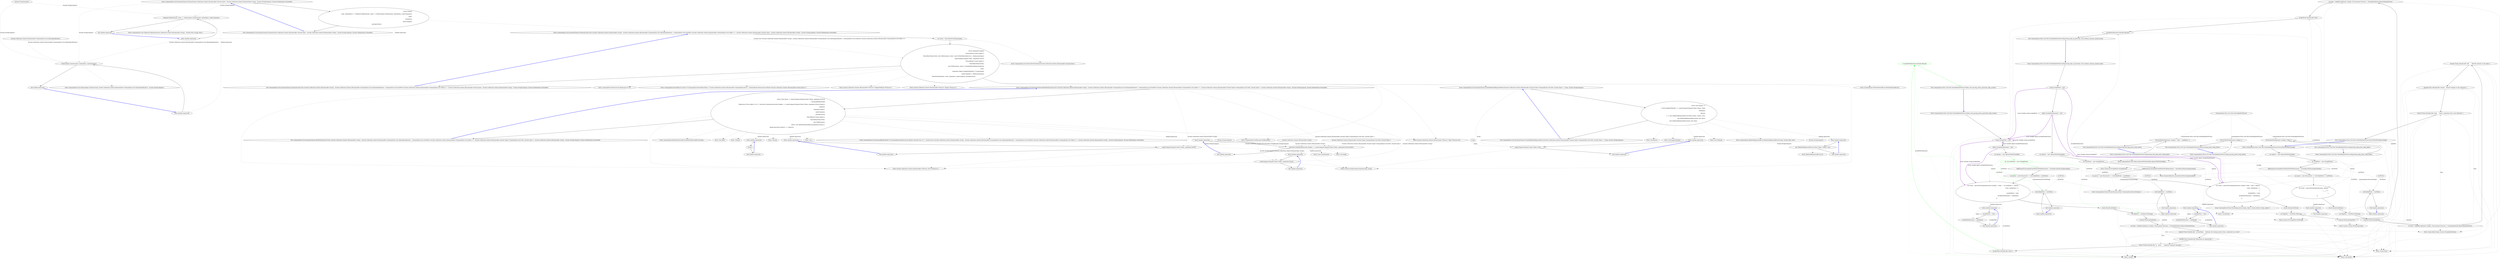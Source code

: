 digraph  {
n62 [label="System.StringComparer", span=""];
n63 [label="System.Collections.Generic.IEnumerable<CommandLine.Core.OptionSpecification>", span=""];
n64 [label="System.Collections.Generic.IEnumerable<string>", span=""];
n65 [label="System.StringComparer", span=""];
n66 [label="System.Collections.Generic.IEnumerable<System.Tuple<CommandLine.Core.Verb, System.Type>>", span=""];
n67 [label=string, span=""];
n68 [label="System.StringComparer", span=""];
n0 [cluster="CommandLine.Core.InstanceChooser.Choose(System.Collections.Generic.IEnumerable<System.Type>, System.Collections.Generic.IEnumerable<string>, System.StringComparer, System.Globalization.CultureInfo)", label="Entry CommandLine.Core.InstanceChooser.Choose(System.Collections.Generic.IEnumerable<System.Type>, System.Collections.Generic.IEnumerable<string>, System.StringComparer, System.Globalization.CultureInfo)", span="12-12"];
n1 [cluster="CommandLine.Core.InstanceChooser.Choose(System.Collections.Generic.IEnumerable<System.Type>, System.Collections.Generic.IEnumerable<string>, System.StringComparer, System.Globalization.CultureInfo)", label="return Choose(\r\n                (args, optionSpecs) => Tokenizer.Tokenize(args, name => NameLookup.Contains(name, optionSpecs, nameComparer)),\r\n                types,\r\n                arguments,\r\n                nameComparer,\r\n                parsingCulture);", span="18-23"];
n5 [cluster="lambda expression", label="Tokenizer.Tokenize(args, name => NameLookup.Contains(name, optionSpecs, nameComparer))", span="19-19"];
n9 [cluster="lambda expression", label="NameLookup.Contains(name, optionSpecs, nameComparer)", span="19-19"];
n2 [cluster="CommandLine.Core.InstanceChooser.Choose(System.Collections.Generic.IEnumerable<System.Type>, System.Collections.Generic.IEnumerable<string>, System.StringComparer, System.Globalization.CultureInfo)", label="Exit CommandLine.Core.InstanceChooser.Choose(System.Collections.Generic.IEnumerable<System.Type>, System.Collections.Generic.IEnumerable<string>, System.StringComparer, System.Globalization.CultureInfo)", span="12-12"];
n3 [cluster="CommandLine.Core.InstanceChooser.Choose(System.Func<System.Collections.Generic.IEnumerable<string>, System.Collections.Generic.IEnumerable<CommandLine.Core.OptionSpecification>, CommandLine.Core.StatePair<System.Collections.Generic.IEnumerable<CommandLine.Core.Token>>>, System.Collections.Generic.IEnumerable<System.Type>, System.Collections.Generic.IEnumerable<string>, System.StringComparer, System.Globalization.CultureInfo)", label="Entry CommandLine.Core.InstanceChooser.Choose(System.Func<System.Collections.Generic.IEnumerable<string>, System.Collections.Generic.IEnumerable<CommandLine.Core.OptionSpecification>, CommandLine.Core.StatePair<System.Collections.Generic.IEnumerable<CommandLine.Core.Token>>>, System.Collections.Generic.IEnumerable<System.Type>, System.Collections.Generic.IEnumerable<string>, System.StringComparer, System.Globalization.CultureInfo)", span="26-26"];
n4 [cluster="lambda expression", label="Entry lambda expression", span="19-19"];
n6 [cluster="lambda expression", label="Exit lambda expression", span="19-19"];
n7 [cluster="CommandLine.Core.Tokenizer.Tokenize(System.Collections.Generic.IEnumerable<string>, System.Func<string, bool>)", label="Entry CommandLine.Core.Tokenizer.Tokenize(System.Collections.Generic.IEnumerable<string>, System.Func<string, bool>)", span="11-11"];
n8 [cluster="lambda expression", label="Entry lambda expression", span="19-19"];
n10 [cluster="lambda expression", label="Exit lambda expression", span="19-19"];
n11 [cluster="CommandLine.Core.NameLookup.Contains(string, System.Collections.Generic.IEnumerable<CommandLine.Core.OptionSpecification>, System.StringComparer)", label="Entry CommandLine.Core.NameLookup.Contains(string, System.Collections.Generic.IEnumerable<CommandLine.Core.OptionSpecification>, System.StringComparer)", span="11-11"];
n12 [cluster="CommandLine.Core.InstanceChooser.Choose(System.Func<System.Collections.Generic.IEnumerable<string>, System.Collections.Generic.IEnumerable<CommandLine.Core.OptionSpecification>, CommandLine.Core.StatePair<System.Collections.Generic.IEnumerable<CommandLine.Core.Token>>>, System.Collections.Generic.IEnumerable<System.Type>, System.Collections.Generic.IEnumerable<string>, System.StringComparer, System.Globalization.CultureInfo)", label="var verbs = Verb.SelectFromTypes(types)", span="33-33"];
n13 [cluster="CommandLine.Core.InstanceChooser.Choose(System.Func<System.Collections.Generic.IEnumerable<string>, System.Collections.Generic.IEnumerable<CommandLine.Core.OptionSpecification>, CommandLine.Core.StatePair<System.Collections.Generic.IEnumerable<CommandLine.Core.Token>>>, System.Collections.Generic.IEnumerable<System.Type>, System.Collections.Generic.IEnumerable<string>, System.StringComparer, System.Globalization.CultureInfo)", label="return arguments.Empty()\r\n                ? ParserResult.Create<object>(\r\n                    ParserResultType.Verbs, new NullInstance(), new[] { new NoVerbSelectedError() }, Maybe.Just(types))\r\n                : nameComparer.Equals(''help'', arguments.First())\r\n                   ? ParserResult.Create<object>(\r\n                        ParserResultType.Verbs,\r\n                        new NullInstance(), new[] { CreateHelpVerbRequestedError(\r\n                            verbs,\r\n                            arguments.Skip(1).SingleOrDefault() ?? string.Empty,\r\n                            nameComparer) }, Maybe.Just(types))\r\n                   : MatchVerb(tokenizer, verbs, arguments, nameComparer, parsingCulture);", span="35-45"];
n15 [cluster="CommandLine.Core.Verb.SelectFromTypes(System.Collections.Generic.IEnumerable<System.Type>)", label="Entry CommandLine.Core.Verb.SelectFromTypes(System.Collections.Generic.IEnumerable<System.Type>)", span="40-40"];
n14 [cluster="CommandLine.Core.InstanceChooser.Choose(System.Func<System.Collections.Generic.IEnumerable<string>, System.Collections.Generic.IEnumerable<CommandLine.Core.OptionSpecification>, CommandLine.Core.StatePair<System.Collections.Generic.IEnumerable<CommandLine.Core.Token>>>, System.Collections.Generic.IEnumerable<System.Type>, System.Collections.Generic.IEnumerable<string>, System.StringComparer, System.Globalization.CultureInfo)", label="Exit CommandLine.Core.InstanceChooser.Choose(System.Func<System.Collections.Generic.IEnumerable<string>, System.Collections.Generic.IEnumerable<CommandLine.Core.OptionSpecification>, CommandLine.Core.StatePair<System.Collections.Generic.IEnumerable<CommandLine.Core.Token>>>, System.Collections.Generic.IEnumerable<System.Type>, System.Collections.Generic.IEnumerable<string>, System.StringComparer, System.Globalization.CultureInfo)", span="26-26"];
n16 [cluster="System.Collections.Generic.IEnumerable<TSource>.Empty<TSource>()", label="Entry System.Collections.Generic.IEnumerable<TSource>.Empty<TSource>()", span="62-62"];
n17 [cluster="CommandLine.NullInstance.NullInstance()", label="Entry CommandLine.NullInstance.NullInstance()", span="9-9"];
n18 [cluster="CommandLine.NoVerbSelectedError.NoVerbSelectedError()", label="Entry CommandLine.NoVerbSelectedError.NoVerbSelectedError()", span="406-406"];
n19 [cluster="CommandLine.Infrastructure.Maybe.Just<T>(T)", label="Entry CommandLine.Infrastructure.Maybe.Just<T>(T)", span="68-68"];
n20 [cluster="CommandLine.ParserResult.Create<T>(CommandLine.ParserResultType, T, System.Collections.Generic.IEnumerable<CommandLine.Error>, CommandLine.Infrastructure.Maybe<System.Collections.Generic.IEnumerable<System.Type>>)", label="Entry CommandLine.ParserResult.Create<T>(CommandLine.ParserResultType, T, System.Collections.Generic.IEnumerable<CommandLine.Error>, CommandLine.Infrastructure.Maybe<System.Collections.Generic.IEnumerable<System.Type>>)", span="105-105"];
n21 [cluster="System.Collections.Generic.IEnumerable<TSource>.First<TSource>()", label="Entry System.Collections.Generic.IEnumerable<TSource>.First<TSource>()", span="0-0"];
n22 [cluster="System.StringComparer.Equals(string, string)", label="Entry System.StringComparer.Equals(string, string)", span="0-0"];
n23 [cluster="System.Collections.Generic.IEnumerable<TSource>.Skip<TSource>(int)", label="Entry System.Collections.Generic.IEnumerable<TSource>.Skip<TSource>(int)", span="0-0"];
n24 [cluster="System.Collections.Generic.IEnumerable<TSource>.SingleOrDefault<TSource>()", label="Entry System.Collections.Generic.IEnumerable<TSource>.SingleOrDefault<TSource>()", span="0-0"];
n25 [cluster="CommandLine.Core.InstanceChooser.CreateHelpVerbRequestedError(System.Collections.Generic.IEnumerable<System.Tuple<CommandLine.Core.Verb, System.Type>>, string, System.StringComparer)", label="Entry CommandLine.Core.InstanceChooser.CreateHelpVerbRequestedError(System.Collections.Generic.IEnumerable<System.Tuple<CommandLine.Core.Verb, System.Type>>, string, System.StringComparer)", span="69-69"];
n26 [cluster="CommandLine.Core.InstanceChooser.MatchVerb(System.Func<System.Collections.Generic.IEnumerable<string>, System.Collections.Generic.IEnumerable<CommandLine.Core.OptionSpecification>, CommandLine.Core.StatePair<System.Collections.Generic.IEnumerable<CommandLine.Core.Token>>>, System.Collections.Generic.IEnumerable<System.Tuple<CommandLine.Core.Verb, System.Type>>, System.Collections.Generic.IEnumerable<string>, System.StringComparer, System.Globalization.CultureInfo)", label="Entry CommandLine.Core.InstanceChooser.MatchVerb(System.Func<System.Collections.Generic.IEnumerable<string>, System.Collections.Generic.IEnumerable<CommandLine.Core.OptionSpecification>, CommandLine.Core.StatePair<System.Collections.Generic.IEnumerable<CommandLine.Core.Token>>>, System.Collections.Generic.IEnumerable<System.Tuple<CommandLine.Core.Verb, System.Type>>, System.Collections.Generic.IEnumerable<string>, System.StringComparer, System.Globalization.CultureInfo)", span="48-48"];
n27 [cluster="CommandLine.Core.InstanceChooser.MatchVerb(System.Func<System.Collections.Generic.IEnumerable<string>, System.Collections.Generic.IEnumerable<CommandLine.Core.OptionSpecification>, CommandLine.Core.StatePair<System.Collections.Generic.IEnumerable<CommandLine.Core.Token>>>, System.Collections.Generic.IEnumerable<System.Tuple<CommandLine.Core.Verb, System.Type>>, System.Collections.Generic.IEnumerable<string>, System.StringComparer, System.Globalization.CultureInfo)", label="return verbs.Any(a => nameComparer.Equals(a.Item1.Name, arguments.First()))\r\n                ? InstanceBuilder.Build(\r\n                    Maybe.Just<Func<object>>(() => Activator.CreateInstance(verbs.Single(v => nameComparer.Equals(v.Item1.Name, arguments.First())).Item2)),\r\n                    tokenizer,\r\n                    arguments.Skip(1),\r\n                    nameComparer,\r\n                    parsingCulture)\r\n                : ParserResult.Create<object>(\r\n                    ParserResultType.Verbs,\r\n                    new NullInstance(),\r\n                    new[] { new BadVerbSelectedError(arguments.First()) },\r\n                    Maybe.Just(verbs.Select(v => v.Item2)));", span="55-66"];
n36 [cluster="lambda expression", label="nameComparer.Equals(a.Item1.Name, arguments.First())", span="55-55"];
n39 [cluster="lambda expression", label="Activator.CreateInstance(verbs.Single(v => nameComparer.Equals(v.Item1.Name, arguments.First())).Item2)", span="57-57"];
n44 [cluster="lambda expression", label="nameComparer.Equals(v.Item1.Name, arguments.First())", span="57-57"];
n28 [cluster="CommandLine.Core.InstanceChooser.MatchVerb(System.Func<System.Collections.Generic.IEnumerable<string>, System.Collections.Generic.IEnumerable<CommandLine.Core.OptionSpecification>, CommandLine.Core.StatePair<System.Collections.Generic.IEnumerable<CommandLine.Core.Token>>>, System.Collections.Generic.IEnumerable<System.Tuple<CommandLine.Core.Verb, System.Type>>, System.Collections.Generic.IEnumerable<string>, System.StringComparer, System.Globalization.CultureInfo)", label="Exit CommandLine.Core.InstanceChooser.MatchVerb(System.Func<System.Collections.Generic.IEnumerable<string>, System.Collections.Generic.IEnumerable<CommandLine.Core.OptionSpecification>, CommandLine.Core.StatePair<System.Collections.Generic.IEnumerable<CommandLine.Core.Token>>>, System.Collections.Generic.IEnumerable<System.Tuple<CommandLine.Core.Verb, System.Type>>, System.Collections.Generic.IEnumerable<string>, System.StringComparer, System.Globalization.CultureInfo)", span="48-48"];
n29 [cluster="Unk.Any", label="Entry Unk.Any", span=""];
n30 [cluster="Unk.>", label="Entry Unk.>", span=""];
n31 [cluster="CommandLine.Core.InstanceBuilder.Build<T>(CommandLine.Infrastructure.Maybe<System.Func<T>>, System.Func<System.Collections.Generic.IEnumerable<string>, System.Collections.Generic.IEnumerable<CommandLine.Core.OptionSpecification>, CommandLine.Core.StatePair<System.Collections.Generic.IEnumerable<CommandLine.Core.Token>>>, System.Collections.Generic.IEnumerable<string>, System.StringComparer, System.Globalization.CultureInfo)", label="Entry CommandLine.Core.InstanceBuilder.Build<T>(CommandLine.Infrastructure.Maybe<System.Func<T>>, System.Func<System.Collections.Generic.IEnumerable<string>, System.Collections.Generic.IEnumerable<CommandLine.Core.OptionSpecification>, CommandLine.Core.StatePair<System.Collections.Generic.IEnumerable<CommandLine.Core.Token>>>, System.Collections.Generic.IEnumerable<string>, System.StringComparer, System.Globalization.CultureInfo)", span="34-34"];
n32 [cluster="CommandLine.BadVerbSelectedError.BadVerbSelectedError(string)", label="Entry CommandLine.BadVerbSelectedError.BadVerbSelectedError(string)", span="342-342"];
n33 [cluster="Unk.Select", label="Entry Unk.Select", span=""];
n34 [cluster="Unk.Just", label="Entry Unk.Just", span=""];
n35 [cluster="lambda expression", label="Entry lambda expression", span="55-55"];
n38 [cluster="lambda expression", label="Entry lambda expression", span="57-57"];
n46 [cluster="lambda expression", label="Entry lambda expression", span="66-66"];
n37 [cluster="lambda expression", label="Exit lambda expression", span="55-55"];
n40 [cluster="lambda expression", label="Exit lambda expression", span="57-57"];
n41 [cluster="Unk.Single", label="Entry Unk.Single", span=""];
n42 [cluster="Unk.CreateInstance", label="Entry Unk.CreateInstance", span=""];
n43 [cluster="lambda expression", label="Entry lambda expression", span="57-57"];
n45 [cluster="lambda expression", label="Exit lambda expression", span="57-57"];
n47 [cluster="lambda expression", label="v.Item2", span="66-66"];
n48 [cluster="lambda expression", label="Exit lambda expression", span="66-66"];
n49 [cluster="CommandLine.Core.InstanceChooser.CreateHelpVerbRequestedError(System.Collections.Generic.IEnumerable<System.Tuple<CommandLine.Core.Verb, System.Type>>, string, System.StringComparer)", label="return verb.Length > 0\r\n                      ? verbs.SingleOrDefault(v => nameComparer.Equals(v.Item1.Name, verb))\r\n                             .ToMaybe()\r\n                             .Return(\r\n                                 v => new HelpVerbRequestedError(v.Item1.Name, v.Item2, true),\r\n                                 new HelpVerbRequestedError(null, null, false))\r\n                      : new HelpVerbRequestedError(null, null, false);", span="74-80"];
n56 [cluster="lambda expression", label="nameComparer.Equals(v.Item1.Name, verb)", span="75-75"];
n50 [cluster="CommandLine.Core.InstanceChooser.CreateHelpVerbRequestedError(System.Collections.Generic.IEnumerable<System.Tuple<CommandLine.Core.Verb, System.Type>>, string, System.StringComparer)", label="Exit CommandLine.Core.InstanceChooser.CreateHelpVerbRequestedError(System.Collections.Generic.IEnumerable<System.Tuple<CommandLine.Core.Verb, System.Type>>, string, System.StringComparer)", span="69-69"];
n51 [cluster="Unk.SingleOrDefault", label="Entry Unk.SingleOrDefault", span=""];
n52 [cluster="Unk.ToMaybe", label="Entry Unk.ToMaybe", span=""];
n53 [cluster="CommandLine.HelpVerbRequestedError.HelpVerbRequestedError(string, System.Type, bool)", label="Entry CommandLine.HelpVerbRequestedError.HelpVerbRequestedError(string, System.Type, bool)", span="368-368"];
n54 [cluster="Unk.Return", label="Entry Unk.Return", span=""];
n55 [cluster="lambda expression", label="Entry lambda expression", span="75-75"];
n58 [cluster="lambda expression", label="Entry lambda expression", span="78-78"];
n57 [cluster="lambda expression", label="Exit lambda expression", span="75-75"];
n59 [cluster="lambda expression", label="new HelpVerbRequestedError(v.Item1.Name, v.Item2, true)", span="78-78"];
n60 [cluster="lambda expression", label="Exit lambda expression", span="78-78"];
n61 [cluster="HelpVerbRequestedError.cstr", label="Entry HelpVerbRequestedError.cstr", span=""];
m1_39 [cluster="Unk.Be", file="SpecificationPropertyRules.cs", label="Entry Unk.Be", span=""];
m1_10 [cluster="CommandLine.Tests.Unit.Text.VerbsHelpTextFixture.Failed_verb_parsing_prints_particular_help_screen()", file="SpecificationPropertyRules.cs", label="Entry CommandLine.Tests.Unit.Text.VerbsHelpTextFixture.Failed_verb_parsing_prints_particular_help_screen()", span="62-62"];
m1_14 [cluster="CommandLine.Tests.Unit.Text.VerbsHelpTextFixture.Failed_verb_parsing_prints_particular_help_screen()", color=green, community=0, file="SpecificationPropertyRules.cs", label="18: var testWriter = new StringWriter()", span="68-68"];
m1_13 [cluster="CommandLine.Tests.Unit.Text.VerbsHelpTextFixture.Failed_verb_parsing_prints_particular_help_screen()", file="SpecificationPropertyRules.cs", label="var options = new OptionsWithVerbsHelp()", span="67-67"];
m1_15 [cluster="CommandLine.Tests.Unit.Text.VerbsHelpTextFixture.Failed_verb_parsing_prints_particular_help_screen()", file="SpecificationPropertyRules.cs", label="ReflectionUtil.AssemblyFromWhichToPullInformation = Assembly.GetExecutingAssembly()", span="69-69"];
m1_16 [cluster="CommandLine.Tests.Unit.Text.VerbsHelpTextFixture.Failed_verb_parsing_prints_particular_help_screen()", file="SpecificationPropertyRules.cs", label="var parser = new Parser(with => with.HelpWriter = testWriter)", span="70-70"];
m1_19 [cluster="CommandLine.Tests.Unit.Text.VerbsHelpTextFixture.Failed_verb_parsing_prints_particular_help_screen()", file="SpecificationPropertyRules.cs", label="var helpText = testWriter.ToString()", span="80-80"];
m1_26 [cluster="CommandLine.Tests.Unit.Text.VerbsHelpTextFixture.Failed_verb_parsing_prints_particular_help_screen()", color=green, community=0, file="SpecificationPropertyRules.cs", label="0: invokedVerbInstance.Should().Be(null)", span="89-89"];
m1_17 [cluster="CommandLine.Tests.Unit.Text.VerbsHelpTextFixture.Failed_verb_parsing_prints_particular_help_screen()", file="SpecificationPropertyRules.cs", label="var result = parser.ParseArguments(new string[] { ''clone'', ''--no_hardlinks'' }, options,\r\n                (verb, subOptions) =>\r\n                    {\r\n                        invokedVerb = verb;\r\n                        invokedVerbInstance = subOptions;\r\n                    })", span="71-76"];
m1_25 [cluster="CommandLine.Tests.Unit.Text.VerbsHelpTextFixture.Failed_verb_parsing_prints_particular_help_screen()", file="SpecificationPropertyRules.cs", label="invokedVerb.Should().Be(''clone'')", span="88-88"];
m1_12 [cluster="CommandLine.Tests.Unit.Text.VerbsHelpTextFixture.Failed_verb_parsing_prints_particular_help_screen()", file="SpecificationPropertyRules.cs", label="object invokedVerbInstance = null", span="65-65"];
m1_18 [cluster="CommandLine.Tests.Unit.Text.VerbsHelpTextFixture.Failed_verb_parsing_prints_particular_help_screen()", file="SpecificationPropertyRules.cs", label="result.Should().BeFalse()", span="78-78"];
m1_20 [cluster="CommandLine.Tests.Unit.Text.VerbsHelpTextFixture.Failed_verb_parsing_prints_particular_help_screen()", file="SpecificationPropertyRules.cs", label="Console.WriteLine(helpText)", span="81-81"];
m1_21 [cluster="CommandLine.Tests.Unit.Text.VerbsHelpTextFixture.Failed_verb_parsing_prints_particular_help_screen()", file="SpecificationPropertyRules.cs", label="var lines = helpText.Split(new string[] { Environment.NewLine }, StringSplitOptions.RemoveEmptyEntries)", span="82-82"];
m1_11 [cluster="CommandLine.Tests.Unit.Text.VerbsHelpTextFixture.Failed_verb_parsing_prints_particular_help_screen()", file="SpecificationPropertyRules.cs", label="string invokedVerb = null", span="64-64"];
m1_24 [cluster="CommandLine.Tests.Unit.Text.VerbsHelpTextFixture.Failed_verb_parsing_prints_particular_help_screen()", file="SpecificationPropertyRules.cs", label="lines[7].Trim().Should().Be(''-q, --quiet       Suppress summary message.'')", span="86-86"];
m1_22 [cluster="CommandLine.Tests.Unit.Text.VerbsHelpTextFixture.Failed_verb_parsing_prints_particular_help_screen()", file="SpecificationPropertyRules.cs", label="lines[5].Trim().Should().Be(''--no-hardlinks    Optimize the cloning process from a repository on a local'')", span="84-84"];
m1_23 [cluster="CommandLine.Tests.Unit.Text.VerbsHelpTextFixture.Failed_verb_parsing_prints_particular_help_screen()", file="SpecificationPropertyRules.cs", label="lines[6].Trim().Should().Be(''filesystem by copying files.'')", span="85-85"];
m1_27 [cluster="CommandLine.Tests.Unit.Text.VerbsHelpTextFixture.Failed_verb_parsing_prints_particular_help_screen()", file="SpecificationPropertyRules.cs", label="Exit CommandLine.Tests.Unit.Text.VerbsHelpTextFixture.Failed_verb_parsing_prints_particular_help_screen()", span="62-62"];
m1_3 [cluster="CommandLine.Tests.Unit.Text.VerbsHelpTextFixture.DoCoreTestForIndex(string[])", file="SpecificationPropertyRules.cs", label="Entry CommandLine.Tests.Unit.Text.VerbsHelpTextFixture.DoCoreTestForIndex(string[])", span="121-121"];
m1_70 [cluster="CommandLine.Tests.Unit.Text.VerbsHelpTextFixture.DoCoreTestForIndex(string[])", file="SpecificationPropertyRules.cs", label="var testWriter = new StringWriter()", span="124-124"];
m1_74 [cluster="CommandLine.Tests.Unit.Text.VerbsHelpTextFixture.DoCoreTestForIndex(string[])", file="SpecificationPropertyRules.cs", label="result.Should().BeFalse()", span="132-132"];
m1_78 [cluster="CommandLine.Tests.Unit.Text.VerbsHelpTextFixture.DoCoreTestForIndex(string[])", file="SpecificationPropertyRules.cs", label="lines[5].Trim().Should().Be(''add       Add file contents to the index.'')", span="138-138"];
m1_79 [cluster="CommandLine.Tests.Unit.Text.VerbsHelpTextFixture.DoCoreTestForIndex(string[])", file="SpecificationPropertyRules.cs", label="lines[6].Trim().Should().Be(''commit    Record changes to the repository.'')", span="139-139"];
m1_80 [cluster="CommandLine.Tests.Unit.Text.VerbsHelpTextFixture.DoCoreTestForIndex(string[])", file="SpecificationPropertyRules.cs", label="lines[7].Trim().Should().Be(''clone     Clone a repository into a new directory.'')", span="140-140"];
m1_69 [cluster="CommandLine.Tests.Unit.Text.VerbsHelpTextFixture.DoCoreTestForIndex(string[])", file="SpecificationPropertyRules.cs", label="var options = new OptionsWithVerbsHelp()", span="123-123"];
m1_71 [cluster="CommandLine.Tests.Unit.Text.VerbsHelpTextFixture.DoCoreTestForIndex(string[])", file="SpecificationPropertyRules.cs", label="ReflectionUtil.AssemblyFromWhichToPullInformation = Assembly.GetExecutingAssembly()", span="125-125"];
m1_72 [cluster="CommandLine.Tests.Unit.Text.VerbsHelpTextFixture.DoCoreTestForIndex(string[])", file="SpecificationPropertyRules.cs", label="var parser = new Parser(with => with.HelpWriter = testWriter)", span="126-126"];
m1_75 [cluster="CommandLine.Tests.Unit.Text.VerbsHelpTextFixture.DoCoreTestForIndex(string[])", file="SpecificationPropertyRules.cs", label="var helpText = testWriter.ToString()", span="134-134"];
m1_73 [cluster="CommandLine.Tests.Unit.Text.VerbsHelpTextFixture.DoCoreTestForIndex(string[])", file="SpecificationPropertyRules.cs", label="var result = parser.ParseArguments(args, options,\r\n                (_, __) =>\r\n                    {\r\n                    })", span="127-130"];
m1_77 [cluster="CommandLine.Tests.Unit.Text.VerbsHelpTextFixture.DoCoreTestForIndex(string[])", file="SpecificationPropertyRules.cs", label="var lines = helpText.Split(new string[] { Environment.NewLine }, StringSplitOptions.RemoveEmptyEntries)", span="136-136"];
m1_76 [cluster="CommandLine.Tests.Unit.Text.VerbsHelpTextFixture.DoCoreTestForIndex(string[])", file="SpecificationPropertyRules.cs", label="Console.WriteLine(helpText)", span="135-135"];
m1_81 [cluster="CommandLine.Tests.Unit.Text.VerbsHelpTextFixture.DoCoreTestForIndex(string[])", file="SpecificationPropertyRules.cs", label="Exit CommandLine.Tests.Unit.Text.VerbsHelpTextFixture.DoCoreTestForIndex(string[])", span="121-121"];
m1_35 [cluster="System.IO.StringWriter.ToString()", file="SpecificationPropertyRules.cs", label="Entry System.IO.StringWriter.ToString()", span="0-0"];
m1_29 [cluster="System.IO.StringWriter.StringWriter()", file="SpecificationPropertyRules.cs", label="Entry System.IO.StringWriter.StringWriter()", span="0-0"];
m1_30 [cluster="System.Reflection.Assembly.GetExecutingAssembly()", file="SpecificationPropertyRules.cs", label="Entry System.Reflection.Assembly.GetExecutingAssembly()", span="0-0"];
m1_31 [cluster="CommandLine.Parser.Parser(System.Action<CommandLine.ParserSettings>)", file="SpecificationPropertyRules.cs", label="Entry CommandLine.Parser.Parser(System.Action<CommandLine.ParserSettings>)", span="86-86"];
m1_4 [cluster="CommandLine.Tests.Unit.Text.VerbsHelpTextFixture.Requesting_help_prints_help_index()", file="SpecificationPropertyRules.cs", label="Entry CommandLine.Tests.Unit.Text.VerbsHelpTextFixture.Requesting_help_prints_help_index()", span="50-50"];
m1_5 [cluster="CommandLine.Tests.Unit.Text.VerbsHelpTextFixture.Requesting_help_prints_help_index()", file="SpecificationPropertyRules.cs", label="DoCoreTestForIndex(new string[] {''help''})", span="52-52"];
m1_6 [cluster="CommandLine.Tests.Unit.Text.VerbsHelpTextFixture.Requesting_help_prints_help_index()", file="SpecificationPropertyRules.cs", label="Exit CommandLine.Tests.Unit.Text.VerbsHelpTextFixture.Requesting_help_prints_help_index()", span="50-50"];
m1_38 [cluster="string.Trim()", file="SpecificationPropertyRules.cs", label="Entry string.Trim()", span="0-0"];
m1_34 [cluster="Unk.BeFalse", file="SpecificationPropertyRules.cs", label="Entry Unk.BeFalse", span=""];
m1_85 [cluster="lambda expression", file="SpecificationPropertyRules.cs", label="Entry lambda expression", span="128-130"];
m1_41 [cluster="lambda expression", file="SpecificationPropertyRules.cs", label="with.HelpWriter = testWriter", span="70-70"];
m1_40 [cluster="lambda expression", file="SpecificationPropertyRules.cs", label="Entry lambda expression", span="70-70"];
m1_42 [cluster="lambda expression", file="SpecificationPropertyRules.cs", label="Exit lambda expression", span="70-70"];
m1_43 [cluster="lambda expression", file="SpecificationPropertyRules.cs", label="Entry lambda expression", span="72-76"];
m1_63 [cluster="lambda expression", file="SpecificationPropertyRules.cs", label="with.HelpWriter = testWriter", span="102-102"];
m1_83 [cluster="lambda expression", file="SpecificationPropertyRules.cs", label="with.HelpWriter = testWriter", span="126-126"];
m1_46 [cluster="lambda expression", file="SpecificationPropertyRules.cs", label="Exit lambda expression", span="72-76"];
m1_44 [cluster="lambda expression", file="SpecificationPropertyRules.cs", label="invokedVerb = verb", span="74-74"];
m1_45 [cluster="lambda expression", file="SpecificationPropertyRules.cs", label="invokedVerbInstance = subOptions", span="75-75"];
m1_62 [cluster="lambda expression", file="SpecificationPropertyRules.cs", label="Entry lambda expression", span="102-102"];
m1_64 [cluster="lambda expression", file="SpecificationPropertyRules.cs", label="Exit lambda expression", span="102-102"];
m1_82 [cluster="lambda expression", file="SpecificationPropertyRules.cs", label="Entry lambda expression", span="126-126"];
m1_84 [cluster="lambda expression", file="SpecificationPropertyRules.cs", label="Exit lambda expression", span="126-126"];
m1_65 [cluster="lambda expression", file="SpecificationPropertyRules.cs", label="Entry lambda expression", span="104-108"];
m1_68 [cluster="lambda expression", file="SpecificationPropertyRules.cs", label="Exit lambda expression", span="104-108"];
m1_66 [cluster="lambda expression", file="SpecificationPropertyRules.cs", label="invokedVerb = verb", span="106-106"];
m1_67 [cluster="lambda expression", file="SpecificationPropertyRules.cs", label="invokedVerbInstance = subOptions", span="107-107"];
m1_86 [cluster="lambda expression", file="SpecificationPropertyRules.cs", label="Exit lambda expression", span="128-130"];
m1_47 [cluster="CommandLine.Tests.Unit.Text.VerbsHelpTextFixture.Requesting_help_of_particular_verb_without_instance_should_work()", file="SpecificationPropertyRules.cs", label="Entry CommandLine.Tests.Unit.Text.VerbsHelpTextFixture.Requesting_help_of_particular_verb_without_instance_should_work()", span="94-94"];
m1_51 [cluster="CommandLine.Tests.Unit.Text.VerbsHelpTextFixture.Requesting_help_of_particular_verb_without_instance_should_work()", file="SpecificationPropertyRules.cs", label="var testWriter = new StringWriter()", span="100-100"];
m1_55 [cluster="CommandLine.Tests.Unit.Text.VerbsHelpTextFixture.Requesting_help_of_particular_verb_without_instance_should_work()", file="SpecificationPropertyRules.cs", label="result.Should().BeFalse()", span="110-110"];
m1_59 [cluster="CommandLine.Tests.Unit.Text.VerbsHelpTextFixture.Requesting_help_of_particular_verb_without_instance_should_work()", file="SpecificationPropertyRules.cs", label="invokedVerb.Should().Be(''help'')", span="116-116"];
m1_60 [cluster="CommandLine.Tests.Unit.Text.VerbsHelpTextFixture.Requesting_help_of_particular_verb_without_instance_should_work()", file="SpecificationPropertyRules.cs", label="invokedVerbInstance.Should().Be(null)", span="117-117"];
m1_50 [cluster="CommandLine.Tests.Unit.Text.VerbsHelpTextFixture.Requesting_help_of_particular_verb_without_instance_should_work()", file="SpecificationPropertyRules.cs", label="var options = new OptionsWithVerbsHelp()", span="99-99"];
m1_52 [cluster="CommandLine.Tests.Unit.Text.VerbsHelpTextFixture.Requesting_help_of_particular_verb_without_instance_should_work()", file="SpecificationPropertyRules.cs", label="ReflectionUtil.AssemblyFromWhichToPullInformation = Assembly.GetExecutingAssembly()", span="101-101"];
m1_53 [cluster="CommandLine.Tests.Unit.Text.VerbsHelpTextFixture.Requesting_help_of_particular_verb_without_instance_should_work()", file="SpecificationPropertyRules.cs", label="var parser = new Parser(with => with.HelpWriter = testWriter)", span="102-102"];
m1_56 [cluster="CommandLine.Tests.Unit.Text.VerbsHelpTextFixture.Requesting_help_of_particular_verb_without_instance_should_work()", file="SpecificationPropertyRules.cs", label="var helpText = testWriter.ToString()", span="112-112"];
m1_48 [cluster="CommandLine.Tests.Unit.Text.VerbsHelpTextFixture.Requesting_help_of_particular_verb_without_instance_should_work()", file="SpecificationPropertyRules.cs", label="string invokedVerb = null", span="96-96"];
m1_49 [cluster="CommandLine.Tests.Unit.Text.VerbsHelpTextFixture.Requesting_help_of_particular_verb_without_instance_should_work()", file="SpecificationPropertyRules.cs", label="object invokedVerbInstance = null", span="97-97"];
m1_54 [cluster="CommandLine.Tests.Unit.Text.VerbsHelpTextFixture.Requesting_help_of_particular_verb_without_instance_should_work()", file="SpecificationPropertyRules.cs", label="var result = parser.ParseArguments(new string[] {''help'', ''add''}, options,\r\n                (verb, subOptions) =>\r\n                    {\r\n                        invokedVerb = verb;\r\n                        invokedVerbInstance = subOptions;\r\n                    })", span="103-108"];
m1_58 [cluster="CommandLine.Tests.Unit.Text.VerbsHelpTextFixture.Requesting_help_of_particular_verb_without_instance_should_work()", file="SpecificationPropertyRules.cs", label="var lines = helpText.Split(new string[] { Environment.NewLine }, StringSplitOptions.RemoveEmptyEntries)", span="114-114"];
m1_57 [cluster="CommandLine.Tests.Unit.Text.VerbsHelpTextFixture.Requesting_help_of_particular_verb_without_instance_should_work()", file="SpecificationPropertyRules.cs", label="Console.WriteLine(helpText)", span="113-113"];
m1_61 [cluster="CommandLine.Tests.Unit.Text.VerbsHelpTextFixture.Requesting_help_of_particular_verb_without_instance_should_work()", file="SpecificationPropertyRules.cs", label="Exit CommandLine.Tests.Unit.Text.VerbsHelpTextFixture.Requesting_help_of_particular_verb_without_instance_should_work()", span="94-94"];
m1_32 [cluster="CommandLine.Parser.ParseArguments(string[], object, System.Action<string, object>)", file="SpecificationPropertyRules.cs", label="Entry CommandLine.Parser.ParseArguments(string[], object, System.Action<string, object>)", span="162-162"];
m1_7 [cluster="CommandLine.Tests.Unit.Text.VerbsHelpTextFixture.Requesting_bad_help_prints_help_index()", file="SpecificationPropertyRules.cs", label="Entry CommandLine.Tests.Unit.Text.VerbsHelpTextFixture.Requesting_bad_help_prints_help_index()", span="56-56"];
m1_8 [cluster="CommandLine.Tests.Unit.Text.VerbsHelpTextFixture.Requesting_bad_help_prints_help_index()", file="SpecificationPropertyRules.cs", label="DoCoreTestForIndex(new string[] { ''help'', ''undefined'' })", span="58-58"];
m1_9 [cluster="CommandLine.Tests.Unit.Text.VerbsHelpTextFixture.Requesting_bad_help_prints_help_index()", file="SpecificationPropertyRules.cs", label="Exit CommandLine.Tests.Unit.Text.VerbsHelpTextFixture.Requesting_bad_help_prints_help_index()", span="56-56"];
m1_0 [cluster="CommandLine.Tests.Unit.Text.VerbsHelpTextFixture.Failed_parsing_prints_help_index()", file="SpecificationPropertyRules.cs", label="Entry CommandLine.Tests.Unit.Text.VerbsHelpTextFixture.Failed_parsing_prints_help_index()", span="44-44"];
m1_1 [cluster="CommandLine.Tests.Unit.Text.VerbsHelpTextFixture.Failed_parsing_prints_help_index()", file="SpecificationPropertyRules.cs", label="DoCoreTestForIndex(new string[] {})", span="46-46"];
m1_2 [cluster="CommandLine.Tests.Unit.Text.VerbsHelpTextFixture.Failed_parsing_prints_help_index()", file="SpecificationPropertyRules.cs", label="Exit CommandLine.Tests.Unit.Text.VerbsHelpTextFixture.Failed_parsing_prints_help_index()", span="44-44"];
m1_37 [cluster="string.Split(string[], System.StringSplitOptions)", file="SpecificationPropertyRules.cs", label="Entry string.Split(string[], System.StringSplitOptions)", span="0-0"];
m1_33 [cluster="Unk.Should", file="SpecificationPropertyRules.cs", label="Entry Unk.Should", span=""];
m1_36 [cluster="System.Console.WriteLine(string)", file="SpecificationPropertyRules.cs", label="Entry System.Console.WriteLine(string)", span="0-0"];
m1_28 [cluster="CommandLine.Tests.Fakes.OptionsWithVerbsHelp.OptionsWithVerbsHelp()", file="SpecificationPropertyRules.cs", label="Entry CommandLine.Tests.Fakes.OptionsWithVerbsHelp.OptionsWithVerbsHelp()", span="80-80"];
m1_88 [file="SpecificationPropertyRules.cs", label=testWriter, span=""];
m1_89 [file="SpecificationPropertyRules.cs", label=testWriter, span=""];
m1_90 [file="SpecificationPropertyRules.cs", label=testWriter, span=""];
m1_87 [file="SpecificationPropertyRules.cs", label="CommandLine.Tests.Unit.Text.VerbsHelpTextFixture", span=""];
n62 -> n5  [color=darkseagreen4, key=1, label="System.StringComparer", style=dashed];
n62 -> n9  [color=darkseagreen4, key=1, label="System.StringComparer", style=dashed];
n63 -> n9  [color=darkseagreen4, key=1, label="System.Collections.Generic.IEnumerable<CommandLine.Core.OptionSpecification>", style=dashed];
n64 -> n36  [color=darkseagreen4, key=1, label="System.Collections.Generic.IEnumerable<string>", style=dashed];
n64 -> n39  [color=darkseagreen4, key=1, label="System.Collections.Generic.IEnumerable<string>", style=dashed];
n64 -> n44  [color=darkseagreen4, key=1, label="System.Collections.Generic.IEnumerable<string>", style=dashed];
n65 -> n36  [color=darkseagreen4, key=1, label="System.StringComparer", style=dashed];
n65 -> n39  [color=darkseagreen4, key=1, label="System.StringComparer", style=dashed];
n65 -> n44  [color=darkseagreen4, key=1, label="System.StringComparer", style=dashed];
n66 -> n39  [color=darkseagreen4, key=1, label="System.Collections.Generic.IEnumerable<System.Tuple<CommandLine.Core.Verb, System.Type>>", style=dashed];
n67 -> n56  [color=darkseagreen4, key=1, label=string, style=dashed];
n68 -> n56  [color=darkseagreen4, key=1, label="System.StringComparer", style=dashed];
n0 -> n1  [key=0, style=solid];
n0 -> n5  [color=darkseagreen4, key=1, label="System.StringComparer", style=dashed];
n0 -> n9  [color=darkseagreen4, key=1, label="System.StringComparer", style=dashed];
n1 -> n2  [key=0, style=solid];
n1 -> n3  [key=2, style=dotted];
n1 -> n4  [color=darkseagreen4, key=1, label="lambda expression", style=dashed];
n5 -> n6  [key=0, style=solid];
n5 -> n7  [key=2, style=dotted];
n5 -> n8  [color=darkseagreen4, key=1, label="lambda expression", style=dashed];
n9 -> n10  [key=0, style=solid];
n9 -> n11  [key=2, style=dotted];
n2 -> n0  [color=blue, key=0, style=bold];
n3 -> n12  [key=0, style=solid];
n3 -> n13  [color=darkseagreen4, key=1, label="System.Func<System.Collections.Generic.IEnumerable<string>, System.Collections.Generic.IEnumerable<CommandLine.Core.OptionSpecification>, CommandLine.Core.StatePair<System.Collections.Generic.IEnumerable<CommandLine.Core.Token>>>", style=dashed];
n4 -> n5  [key=0, style=solid];
n4 -> n9  [color=darkseagreen4, key=1, label="System.Collections.Generic.IEnumerable<CommandLine.Core.OptionSpecification>", style=dashed];
n6 -> n4  [color=blue, key=0, style=bold];
n8 -> n9  [key=0, style=solid];
n10 -> n8  [color=blue, key=0, style=bold];
n12 -> n13  [key=0, style=solid];
n12 -> n15  [key=2, style=dotted];
n13 -> n14  [key=0, style=solid];
n13 -> n16  [key=2, style=dotted];
n13 -> n17  [key=2, style=dotted];
n13 -> n18  [key=2, style=dotted];
n13 -> n19  [key=2, style=dotted];
n13 -> n20  [key=2, style=dotted];
n13 -> n21  [key=2, style=dotted];
n13 -> n22  [key=2, style=dotted];
n13 -> n23  [key=2, style=dotted];
n13 -> n24  [key=2, style=dotted];
n13 -> n25  [key=2, style=dotted];
n13 -> n26  [key=2, style=dotted];
n14 -> n3  [color=blue, key=0, style=bold];
n25 -> n49  [key=0, style=solid];
n25 -> n56  [color=darkseagreen4, key=1, label=string, style=dashed];
n26 -> n27  [key=0, style=solid];
n26 -> n36  [color=darkseagreen4, key=1, label="System.Collections.Generic.IEnumerable<string>", style=dashed];
n26 -> n39  [color=darkseagreen4, key=1, label="System.Collections.Generic.IEnumerable<System.Tuple<CommandLine.Core.Verb, System.Type>>", style=dashed];
n26 -> n44  [color=darkseagreen4, key=1, label="System.Collections.Generic.IEnumerable<string>", style=dashed];
n27 -> n28  [key=0, style=solid];
n27 -> n29  [key=2, style=dotted];
n27 -> n30  [key=2, style=dotted];
n27 -> n23  [key=2, style=dotted];
n27 -> n31  [key=2, style=dotted];
n27 -> n17  [key=2, style=dotted];
n27 -> n32  [key=2, style=dotted];
n27 -> n21  [key=2, style=dotted];
n27 -> n33  [key=2, style=dotted];
n27 -> n34  [key=2, style=dotted];
n27 -> n35  [color=darkseagreen4, key=1, label="lambda expression", style=dashed];
n27 -> n38  [color=darkseagreen4, key=1, label="lambda expression", style=dashed];
n27 -> n46  [color=darkseagreen4, key=1, label="lambda expression", style=dashed];
n36 -> n37  [key=0, style=solid];
n36 -> n21  [key=2, style=dotted];
n36 -> n22  [key=2, style=dotted];
n39 -> n40  [key=0, style=solid];
n39 -> n41  [key=2, style=dotted];
n39 -> n42  [key=2, style=dotted];
n39 -> n43  [color=darkseagreen4, key=1, label="lambda expression", style=dashed];
n44 -> n45  [key=0, style=solid];
n44 -> n21  [key=2, style=dotted];
n44 -> n22  [key=2, style=dotted];
n28 -> n26  [color=blue, key=0, style=bold];
n35 -> n36  [key=0, style=solid];
n38 -> n39  [key=0, style=solid];
n46 -> n47  [key=0, style=solid];
n37 -> n35  [color=blue, key=0, style=bold];
n40 -> n38  [color=blue, key=0, style=bold];
n43 -> n44  [key=0, style=solid];
n45 -> n43  [color=blue, key=0, style=bold];
n47 -> n48  [key=0, style=solid];
n48 -> n46  [color=blue, key=0, style=bold];
n49 -> n50  [key=0, style=solid];
n49 -> n51  [key=2, style=dotted];
n49 -> n52  [key=2, style=dotted];
n49 -> n53  [key=2, style=dotted];
n49 -> n54  [key=2, style=dotted];
n49 -> n55  [color=darkseagreen4, key=1, label="lambda expression", style=dashed];
n49 -> n58  [color=darkseagreen4, key=1, label="lambda expression", style=dashed];
n56 -> n57  [key=0, style=solid];
n56 -> n22  [key=2, style=dotted];
n50 -> n25  [color=blue, key=0, style=bold];
n55 -> n56  [key=0, style=solid];
n58 -> n59  [key=0, style=solid];
n57 -> n55  [color=blue, key=0, style=bold];
n59 -> n60  [key=0, style=solid];
n59 -> n61  [key=2, style=dotted];
n60 -> n58  [color=blue, key=0, style=bold];
m1_10 -> m1_11  [key=0, style=solid];
m1_14 -> m1_15  [color=green, key=0, style=solid];
m1_14 -> m1_29  [color=green, key=2, style=dotted];
m1_14 -> m1_16  [color=green, key=1, label=testWriter, style=dashed];
m1_14 -> m1_41  [color=green, key=1, label=testWriter, style=dashed];
m1_14 -> m1_19  [color=green, key=1, label=testWriter, style=dashed];
m1_13 -> m1_14  [color=green, key=0, style=solid];
m1_13 -> m1_28  [key=2, style=dotted];
m1_13 -> m1_17  [color=darkseagreen4, key=1, label=options, style=dashed];
m1_15 -> m1_16  [key=0, style=solid];
m1_15 -> m1_30  [key=2, style=dotted];
m1_16 -> m1_17  [key=0, style=solid];
m1_16 -> m1_31  [key=2, style=dotted];
m1_16 -> m1_41  [color=darkseagreen4, key=1, label="CommandLine.ParserSettings", style=dashed];
m1_19 -> m1_20  [key=0, style=solid];
m1_19 -> m1_35  [key=2, style=dotted];
m1_19 -> m1_21  [color=darkseagreen4, key=1, label=helpText, style=dashed];
m1_26 -> m1_27  [color=green, key=0, style=solid];
m1_26 -> m1_33  [color=green, key=2, style=dotted];
m1_26 -> m1_39  [color=green, key=2, style=dotted];
m1_17 -> m1_26  [color=green, key=1, label=invokedVerbInstance, style=dashed];
m1_17 -> m1_18  [key=0, style=solid];
m1_17 -> m1_32  [key=2, style=dotted];
m1_17 -> m1_43  [color=darkseagreen4, key=1, label="lambda expression", style=dashed];
m1_17 -> m1_25  [color=darkseagreen4, key=1, label=invokedVerb, style=dashed];
m1_25 -> m1_26  [color=green, key=0, style=solid];
m1_25 -> m1_33  [key=2, style=dotted];
m1_25 -> m1_39  [key=2, style=dotted];
m1_12 -> m1_13  [key=0, style=solid];
m1_12 -> m1_17  [color=darkorchid, key=3, label="Local variable object invokedVerbInstance", style=bold];
m1_12 -> m1_11  [color=darkorchid, key=3, label="Local variable object invokedVerbInstance", style=bold];
m1_18 -> m1_19  [key=0, style=solid];
m1_18 -> m1_33  [key=2, style=dotted];
m1_18 -> m1_34  [key=2, style=dotted];
m1_20 -> m1_21  [key=0, style=solid];
m1_20 -> m1_36  [key=2, style=dotted];
m1_21 -> m1_22  [key=0, style=solid];
m1_21 -> m1_37  [key=2, style=dotted];
m1_21 -> m1_23  [color=darkseagreen4, key=1, label=lines, style=dashed];
m1_21 -> m1_24  [color=darkseagreen4, key=1, label=lines, style=dashed];
m1_11 -> m1_17  [color=darkorchid, key=3, label="Local variable string invokedVerb", style=bold];
m1_11 -> m1_12  [key=0, style=solid];
m1_11 -> m1_11  [color=darkorchid, key=3, label="Local variable string invokedVerb", style=bold];
m1_24 -> m1_25  [key=0, style=solid];
m1_24 -> m1_33  [key=2, style=dotted];
m1_24 -> m1_39  [key=2, style=dotted];
m1_24 -> m1_38  [key=2, style=dotted];
m1_22 -> m1_33  [key=2, style=dotted];
m1_22 -> m1_39  [key=2, style=dotted];
m1_22 -> m1_23  [key=0, style=solid];
m1_22 -> m1_38  [key=2, style=dotted];
m1_23 -> m1_33  [key=2, style=dotted];
m1_23 -> m1_39  [key=2, style=dotted];
m1_23 -> m1_24  [key=0, style=solid];
m1_23 -> m1_38  [key=2, style=dotted];
m1_27 -> m1_10  [color=blue, key=0, style=bold];
m1_3 -> m1_69  [key=0, style=solid];
m1_3 -> m1_73  [color=darkseagreen4, key=1, label="string[]", style=dashed];
m1_70 -> m1_29  [key=2, style=dotted];
m1_70 -> m1_71  [key=0, style=solid];
m1_70 -> m1_72  [color=darkseagreen4, key=1, label=testWriter, style=dashed];
m1_70 -> m1_83  [color=darkseagreen4, key=1, label=testWriter, style=dashed];
m1_70 -> m1_75  [color=darkseagreen4, key=1, label=testWriter, style=dashed];
m1_74 -> m1_33  [key=2, style=dotted];
m1_74 -> m1_75  [key=0, style=solid];
m1_74 -> m1_34  [key=2, style=dotted];
m1_78 -> m1_33  [key=2, style=dotted];
m1_78 -> m1_39  [key=2, style=dotted];
m1_78 -> m1_79  [key=0, style=solid];
m1_78 -> m1_38  [key=2, style=dotted];
m1_79 -> m1_33  [key=2, style=dotted];
m1_79 -> m1_39  [key=2, style=dotted];
m1_79 -> m1_80  [key=0, style=solid];
m1_79 -> m1_38  [key=2, style=dotted];
m1_80 -> m1_33  [key=2, style=dotted];
m1_80 -> m1_39  [key=2, style=dotted];
m1_80 -> m1_81  [key=0, style=solid];
m1_80 -> m1_38  [key=2, style=dotted];
m1_69 -> m1_28  [key=2, style=dotted];
m1_69 -> m1_70  [key=0, style=solid];
m1_69 -> m1_73  [color=darkseagreen4, key=1, label=options, style=dashed];
m1_71 -> m1_30  [key=2, style=dotted];
m1_71 -> m1_72  [key=0, style=solid];
m1_72 -> m1_31  [key=2, style=dotted];
m1_72 -> m1_73  [key=0, style=solid];
m1_72 -> m1_83  [color=darkseagreen4, key=1, label="CommandLine.ParserSettings", style=dashed];
m1_75 -> m1_35  [key=2, style=dotted];
m1_75 -> m1_76  [key=0, style=solid];
m1_75 -> m1_77  [color=darkseagreen4, key=1, label=helpText, style=dashed];
m1_73 -> m1_32  [key=2, style=dotted];
m1_73 -> m1_74  [key=0, style=solid];
m1_73 -> m1_85  [color=darkseagreen4, key=1, label="lambda expression", style=dashed];
m1_77 -> m1_78  [key=0, style=solid];
m1_77 -> m1_79  [color=darkseagreen4, key=1, label=lines, style=dashed];
m1_77 -> m1_80  [color=darkseagreen4, key=1, label=lines, style=dashed];
m1_77 -> m1_37  [key=2, style=dotted];
m1_76 -> m1_36  [key=2, style=dotted];
m1_76 -> m1_77  [key=0, style=solid];
m1_81 -> m1_3  [color=blue, key=0, style=bold];
m1_4 -> m1_5  [key=0, style=solid];
m1_5 -> m1_3  [key=2, style=dotted];
m1_5 -> m1_6  [key=0, style=solid];
m1_6 -> m1_4  [color=blue, key=0, style=bold];
m1_85 -> m1_86  [key=0, style=solid];
m1_41 -> m1_42  [key=0, style=solid];
m1_40 -> m1_41  [key=0, style=solid];
m1_42 -> m1_40  [color=blue, key=0, style=bold];
m1_43 -> m1_44  [key=0, style=solid];
m1_43 -> m1_45  [color=darkseagreen4, key=1, label=object, style=dashed];
m1_63 -> m1_64  [key=0, style=solid];
m1_83 -> m1_84  [key=0, style=solid];
m1_46 -> m1_43  [color=blue, key=0, style=bold];
m1_44 -> m1_46  [color=darkseagreen4, key=1, label=invokedVerb, style=dashed];
m1_44 -> m1_45  [key=0, style=solid];
m1_45 -> m1_46  [key=0, style=solid];
m1_62 -> m1_63  [key=0, style=solid];
m1_64 -> m1_62  [color=blue, key=0, style=bold];
m1_82 -> m1_83  [key=0, style=solid];
m1_84 -> m1_82  [color=blue, key=0, style=bold];
m1_65 -> m1_66  [key=0, style=solid];
m1_65 -> m1_67  [color=darkseagreen4, key=1, label=object, style=dashed];
m1_68 -> m1_65  [color=blue, key=0, style=bold];
m1_66 -> m1_68  [color=darkseagreen4, key=1, label=invokedVerb, style=dashed];
m1_66 -> m1_67  [key=0, style=solid];
m1_67 -> m1_68  [key=0, style=solid];
m1_86 -> m1_85  [color=blue, key=0, style=bold];
m1_47 -> m1_48  [key=0, style=solid];
m1_51 -> m1_29  [key=2, style=dotted];
m1_51 -> m1_52  [key=0, style=solid];
m1_51 -> m1_53  [color=darkseagreen4, key=1, label=testWriter, style=dashed];
m1_51 -> m1_63  [color=darkseagreen4, key=1, label=testWriter, style=dashed];
m1_51 -> m1_56  [color=darkseagreen4, key=1, label=testWriter, style=dashed];
m1_55 -> m1_33  [key=2, style=dotted];
m1_55 -> m1_56  [key=0, style=solid];
m1_55 -> m1_34  [key=2, style=dotted];
m1_59 -> m1_33  [key=2, style=dotted];
m1_59 -> m1_39  [key=2, style=dotted];
m1_59 -> m1_60  [key=0, style=solid];
m1_60 -> m1_33  [key=2, style=dotted];
m1_60 -> m1_39  [key=2, style=dotted];
m1_60 -> m1_61  [key=0, style=solid];
m1_50 -> m1_28  [key=2, style=dotted];
m1_50 -> m1_51  [key=0, style=solid];
m1_50 -> m1_54  [color=darkseagreen4, key=1, label=options, style=dashed];
m1_52 -> m1_30  [key=2, style=dotted];
m1_52 -> m1_53  [key=0, style=solid];
m1_53 -> m1_31  [key=2, style=dotted];
m1_53 -> m1_54  [key=0, style=solid];
m1_53 -> m1_63  [color=darkseagreen4, key=1, label="CommandLine.ParserSettings", style=dashed];
m1_56 -> m1_35  [key=2, style=dotted];
m1_56 -> m1_57  [key=0, style=solid];
m1_56 -> m1_58  [color=darkseagreen4, key=1, label=helpText, style=dashed];
m1_48 -> m1_11  [color=darkorchid, key=3, label="Local variable string invokedVerb", style=bold];
m1_48 -> m1_49  [key=0, style=solid];
m1_48 -> m1_54  [color=darkorchid, key=3, label="Local variable string invokedVerb", style=bold];
m1_49 -> m1_11  [color=darkorchid, key=3, label="Local variable object invokedVerbInstance", style=bold];
m1_49 -> m1_50  [key=0, style=solid];
m1_49 -> m1_54  [color=darkorchid, key=3, label="Local variable object invokedVerbInstance", style=bold];
m1_54 -> m1_32  [key=2, style=dotted];
m1_54 -> m1_55  [key=0, style=solid];
m1_54 -> m1_59  [color=darkseagreen4, key=1, label=invokedVerb, style=dashed];
m1_54 -> m1_60  [color=darkseagreen4, key=1, label=invokedVerbInstance, style=dashed];
m1_54 -> m1_65  [color=darkseagreen4, key=1, label="lambda expression", style=dashed];
m1_58 -> m1_59  [key=0, style=solid];
m1_58 -> m1_37  [key=2, style=dotted];
m1_57 -> m1_36  [key=2, style=dotted];
m1_57 -> m1_58  [key=0, style=solid];
m1_61 -> m1_47  [color=blue, key=0, style=bold];
m1_7 -> m1_8  [key=0, style=solid];
m1_8 -> m1_3  [key=2, style=dotted];
m1_8 -> m1_9  [key=0, style=solid];
m1_9 -> m1_7  [color=blue, key=0, style=bold];
m1_0 -> m1_1  [key=0, style=solid];
m1_1 -> m1_3  [key=2, style=dotted];
m1_1 -> m1_2  [key=0, style=solid];
m1_2 -> m1_0  [color=blue, key=0, style=bold];
m1_88 -> m1_41  [color=darkseagreen4, key=1, label=testWriter, style=dashed];
m1_89 -> m1_63  [color=darkseagreen4, key=1, label=testWriter, style=dashed];
m1_90 -> m1_83  [color=darkseagreen4, key=1, label=testWriter, style=dashed];
m1_87 -> m1_1  [color=darkseagreen4, key=1, label="CommandLine.Tests.Unit.Text.VerbsHelpTextFixture", style=dashed];
m1_87 -> m1_5  [color=darkseagreen4, key=1, label="CommandLine.Tests.Unit.Text.VerbsHelpTextFixture", style=dashed];
m1_87 -> m1_8  [color=darkseagreen4, key=1, label="CommandLine.Tests.Unit.Text.VerbsHelpTextFixture", style=dashed];
}
